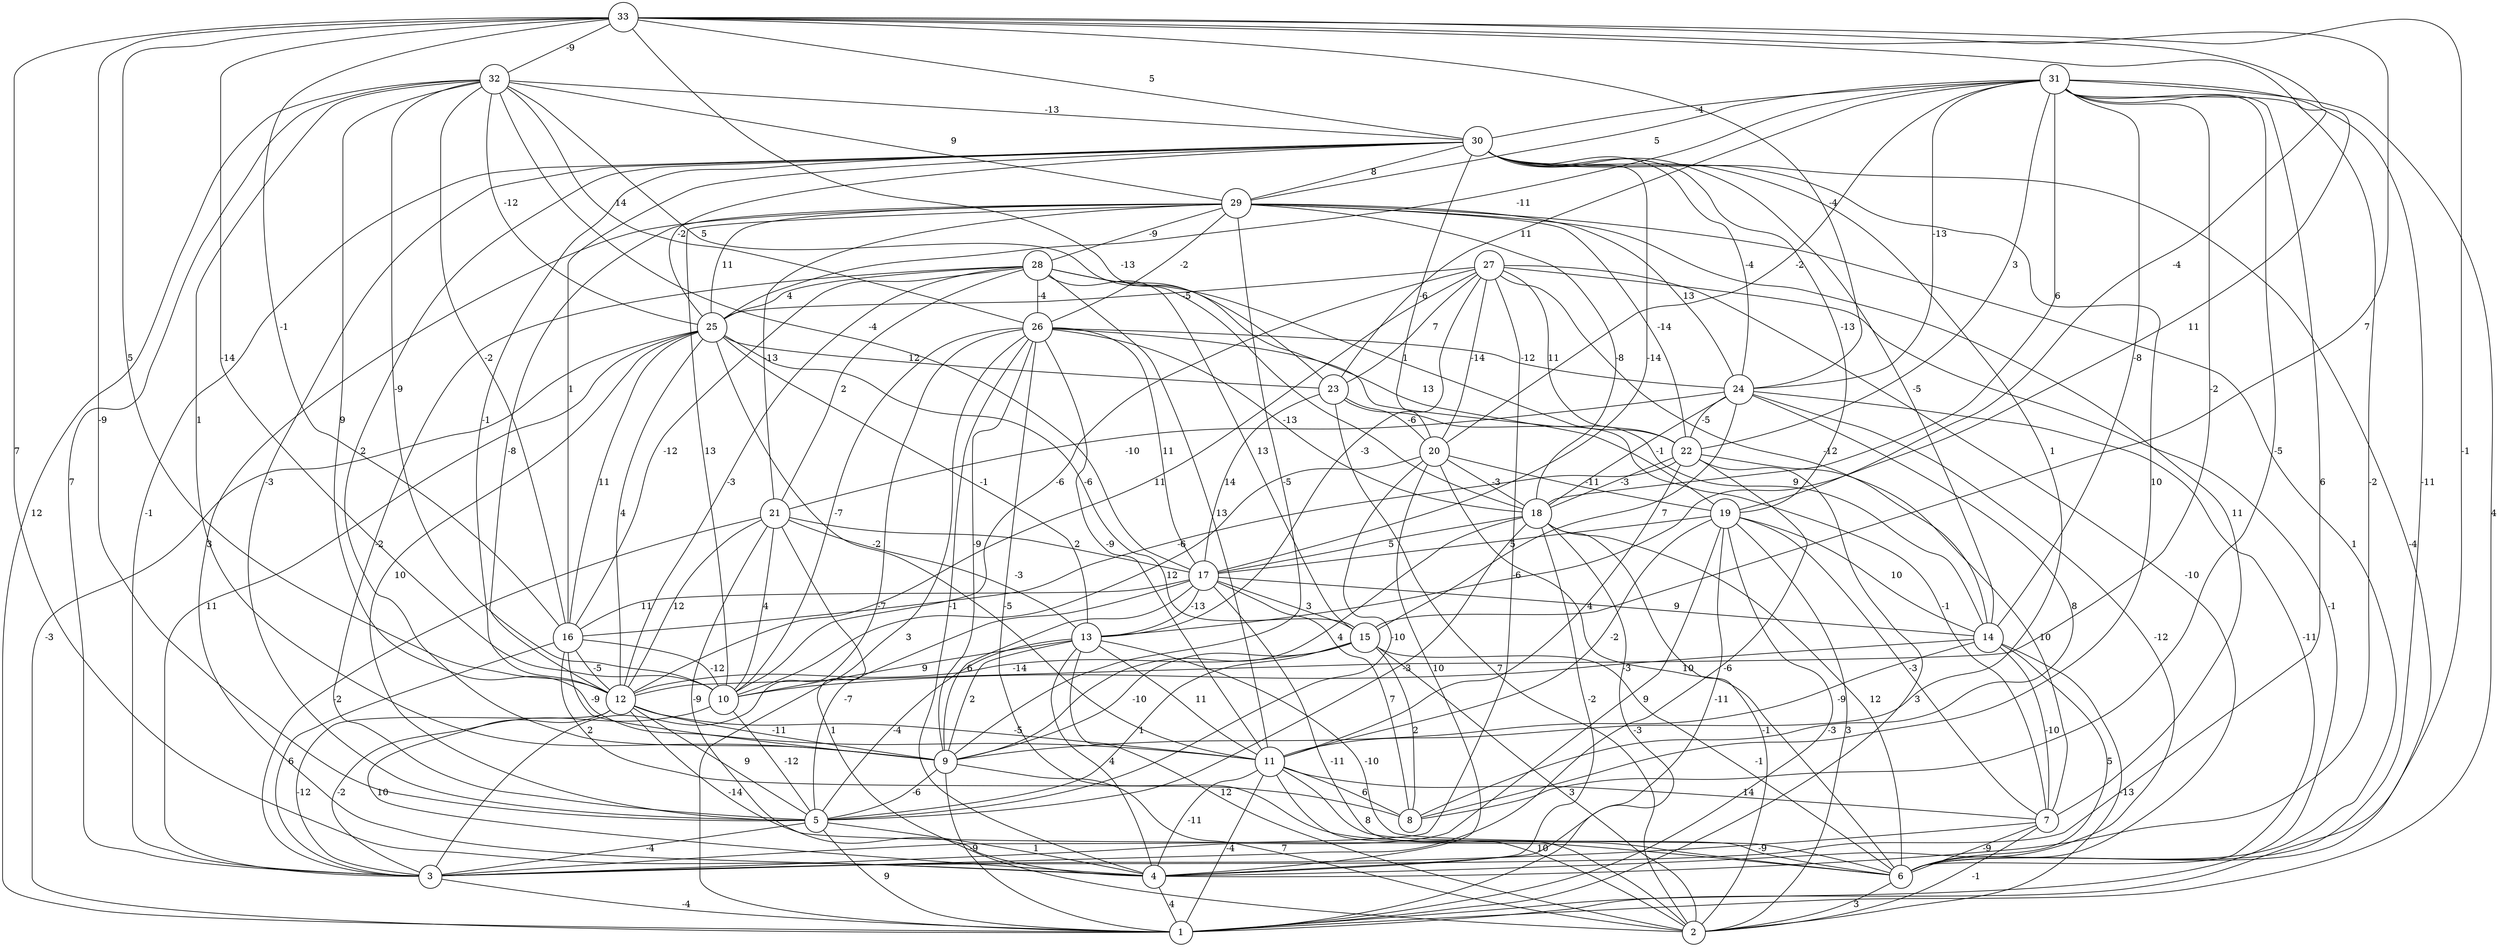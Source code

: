 graph { 
	 fontname="Helvetica,Arial,sans-serif" 
	 node [shape = circle]; 
	 33 -- 4 [label = "7"];
	 33 -- 5 [label = "-9"];
	 33 -- 6 [label = "-1"];
	 33 -- 10 [label = "-14"];
	 33 -- 12 [label = "5"];
	 33 -- 13 [label = "11"];
	 33 -- 15 [label = "7"];
	 33 -- 16 [label = "-1"];
	 33 -- 18 [label = "-13"];
	 33 -- 19 [label = "-4"];
	 33 -- 24 [label = "-4"];
	 33 -- 30 [label = "5"];
	 33 -- 32 [label = "-9"];
	 32 -- 1 [label = "12"];
	 32 -- 3 [label = "7"];
	 32 -- 9 [label = "1"];
	 32 -- 10 [label = "-9"];
	 32 -- 11 [label = "9"];
	 32 -- 16 [label = "-2"];
	 32 -- 17 [label = "-4"];
	 32 -- 23 [label = "5"];
	 32 -- 25 [label = "-12"];
	 32 -- 26 [label = "14"];
	 32 -- 29 [label = "9"];
	 32 -- 30 [label = "-13"];
	 31 -- 1 [label = "4"];
	 31 -- 3 [label = "6"];
	 31 -- 4 [label = "-2"];
	 31 -- 6 [label = "-11"];
	 31 -- 8 [label = "-5"];
	 31 -- 12 [label = "-2"];
	 31 -- 14 [label = "-8"];
	 31 -- 18 [label = "6"];
	 31 -- 20 [label = "-2"];
	 31 -- 22 [label = "3"];
	 31 -- 23 [label = "11"];
	 31 -- 24 [label = "-13"];
	 31 -- 25 [label = "-11"];
	 31 -- 29 [label = "5"];
	 31 -- 30 [label = "-4"];
	 30 -- 1 [label = "-4"];
	 30 -- 3 [label = "-1"];
	 30 -- 5 [label = "-3"];
	 30 -- 8 [label = "10"];
	 30 -- 9 [label = "2"];
	 30 -- 11 [label = "1"];
	 30 -- 12 [label = "-1"];
	 30 -- 14 [label = "-5"];
	 30 -- 16 [label = "1"];
	 30 -- 17 [label = "-14"];
	 30 -- 19 [label = "-13"];
	 30 -- 20 [label = "-6"];
	 30 -- 24 [label = "-4"];
	 30 -- 25 [label = "-2"];
	 30 -- 29 [label = "8"];
	 29 -- 4 [label = "3"];
	 29 -- 6 [label = "1"];
	 29 -- 7 [label = "11"];
	 29 -- 9 [label = "-5"];
	 29 -- 10 [label = "13"];
	 29 -- 12 [label = "-8"];
	 29 -- 18 [label = "-8"];
	 29 -- 21 [label = "-13"];
	 29 -- 22 [label = "-14"];
	 29 -- 24 [label = "13"];
	 29 -- 25 [label = "11"];
	 29 -- 26 [label = "-2"];
	 29 -- 28 [label = "-9"];
	 28 -- 5 [label = "-2"];
	 28 -- 11 [label = "13"];
	 28 -- 12 [label = "-3"];
	 28 -- 15 [label = "13"];
	 28 -- 16 [label = "-12"];
	 28 -- 19 [label = "13"];
	 28 -- 21 [label = "2"];
	 28 -- 22 [label = "1"];
	 28 -- 25 [label = "4"];
	 28 -- 26 [label = "-4"];
	 27 -- 1 [label = "-1"];
	 27 -- 3 [label = "-6"];
	 27 -- 6 [label = "-10"];
	 27 -- 10 [label = "-6"];
	 27 -- 12 [label = "11"];
	 27 -- 13 [label = "-3"];
	 27 -- 14 [label = "-12"];
	 27 -- 20 [label = "-14"];
	 27 -- 22 [label = "11"];
	 27 -- 23 [label = "7"];
	 27 -- 25 [label = "-5"];
	 26 -- 1 [label = "3"];
	 26 -- 3 [label = "-7"];
	 26 -- 4 [label = "-1"];
	 26 -- 6 [label = "-5"];
	 26 -- 9 [label = "-9"];
	 26 -- 10 [label = "-7"];
	 26 -- 11 [label = "-9"];
	 26 -- 14 [label = "9"];
	 26 -- 17 [label = "11"];
	 26 -- 18 [label = "-13"];
	 26 -- 24 [label = "-12"];
	 25 -- 1 [label = "-3"];
	 25 -- 3 [label = "11"];
	 25 -- 5 [label = "10"];
	 25 -- 11 [label = "-2"];
	 25 -- 12 [label = "4"];
	 25 -- 13 [label = "-1"];
	 25 -- 15 [label = "-6"];
	 25 -- 16 [label = "11"];
	 25 -- 23 [label = "12"];
	 24 -- 4 [label = "-12"];
	 24 -- 6 [label = "-11"];
	 24 -- 8 [label = "8"];
	 24 -- 15 [label = "7"];
	 24 -- 18 [label = "-1"];
	 24 -- 21 [label = "-10"];
	 24 -- 22 [label = "-5"];
	 23 -- 2 [label = "7"];
	 23 -- 7 [label = "-1"];
	 23 -- 17 [label = "14"];
	 23 -- 20 [label = "-6"];
	 22 -- 1 [label = "3"];
	 22 -- 3 [label = "-6"];
	 22 -- 7 [label = "10"];
	 22 -- 11 [label = "4"];
	 22 -- 16 [label = "-6"];
	 22 -- 18 [label = "-3"];
	 21 -- 2 [label = "1"];
	 21 -- 3 [label = "-2"];
	 21 -- 4 [label = "-9"];
	 21 -- 10 [label = "4"];
	 21 -- 12 [label = "12"];
	 21 -- 13 [label = "-3"];
	 21 -- 17 [label = "2"];
	 20 -- 4 [label = "10"];
	 20 -- 5 [label = "-10"];
	 20 -- 6 [label = "10"];
	 20 -- 10 [label = "12"];
	 20 -- 18 [label = "-3"];
	 20 -- 19 [label = "-11"];
	 19 -- 1 [label = "-3"];
	 19 -- 2 [label = "3"];
	 19 -- 3 [label = "9"];
	 19 -- 4 [label = "-11"];
	 19 -- 7 [label = "-3"];
	 19 -- 11 [label = "-2"];
	 19 -- 14 [label = "10"];
	 19 -- 17 [label = "5"];
	 18 -- 1 [label = "-3"];
	 18 -- 2 [label = "-1"];
	 18 -- 4 [label = "-2"];
	 18 -- 5 [label = "-3"];
	 18 -- 6 [label = "12"];
	 18 -- 9 [label = "4"];
	 18 -- 17 [label = "5"];
	 17 -- 2 [label = "-11"];
	 17 -- 5 [label = "-7"];
	 17 -- 8 [label = "7"];
	 17 -- 9 [label = "6"];
	 17 -- 13 [label = "-13"];
	 17 -- 14 [label = "9"];
	 17 -- 15 [label = "3"];
	 17 -- 16 [label = "11"];
	 16 -- 3 [label = "6"];
	 16 -- 8 [label = "2"];
	 16 -- 9 [label = "-9"];
	 16 -- 10 [label = "-12"];
	 16 -- 12 [label = "-5"];
	 15 -- 2 [label = "3"];
	 15 -- 5 [label = "1"];
	 15 -- 6 [label = "-1"];
	 15 -- 8 [label = "2"];
	 15 -- 9 [label = "-10"];
	 15 -- 12 [label = "-14"];
	 14 -- 2 [label = "-13"];
	 14 -- 6 [label = "5"];
	 14 -- 7 [label = "-10"];
	 14 -- 9 [label = "-9"];
	 14 -- 10 [label = "-3"];
	 13 -- 2 [label = "12"];
	 13 -- 4 [label = "4"];
	 13 -- 5 [label = "-4"];
	 13 -- 6 [label = "-10"];
	 13 -- 9 [label = "2"];
	 13 -- 10 [label = "9"];
	 13 -- 11 [label = "11"];
	 12 -- 3 [label = "-12"];
	 12 -- 4 [label = "10"];
	 12 -- 5 [label = "9"];
	 12 -- 6 [label = "-14"];
	 12 -- 9 [label = "-11"];
	 12 -- 11 [label = "-5"];
	 11 -- 1 [label = "-4"];
	 11 -- 2 [label = "10"];
	 11 -- 4 [label = "-11"];
	 11 -- 6 [label = "8"];
	 11 -- 7 [label = "14"];
	 11 -- 8 [label = "6"];
	 10 -- 3 [label = "-2"];
	 10 -- 5 [label = "-12"];
	 9 -- 1 [label = "-9"];
	 9 -- 2 [label = "7"];
	 9 -- 5 [label = "-6"];
	 7 -- 2 [label = "-1"];
	 7 -- 3 [label = "-9"];
	 7 -- 6 [label = "-9"];
	 6 -- 2 [label = "3"];
	 5 -- 1 [label = "9"];
	 5 -- 3 [label = "-4"];
	 5 -- 4 [label = "1"];
	 4 -- 1 [label = "4"];
	 3 -- 1 [label = "-4"];
	 1;
	 2;
	 3;
	 4;
	 5;
	 6;
	 7;
	 8;
	 9;
	 10;
	 11;
	 12;
	 13;
	 14;
	 15;
	 16;
	 17;
	 18;
	 19;
	 20;
	 21;
	 22;
	 23;
	 24;
	 25;
	 26;
	 27;
	 28;
	 29;
	 30;
	 31;
	 32;
	 33;
}
